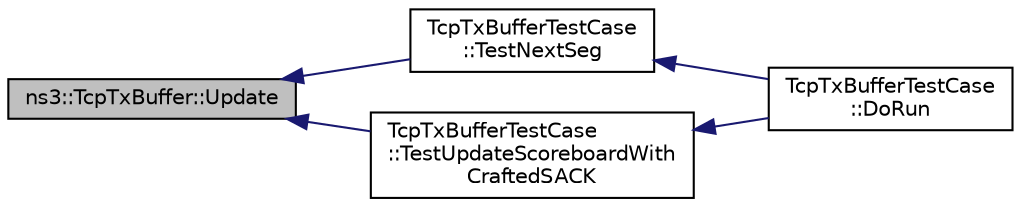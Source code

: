 digraph "ns3::TcpTxBuffer::Update"
{
  edge [fontname="Helvetica",fontsize="10",labelfontname="Helvetica",labelfontsize="10"];
  node [fontname="Helvetica",fontsize="10",shape=record];
  rankdir="LR";
  Node1 [label="ns3::TcpTxBuffer::Update",height=0.2,width=0.4,color="black", fillcolor="grey75", style="filled", fontcolor="black"];
  Node1 -> Node2 [dir="back",color="midnightblue",fontsize="10",style="solid"];
  Node2 [label="TcpTxBufferTestCase\l::TestNextSeg",height=0.2,width=0.4,color="black", fillcolor="white", style="filled",URL="$da/d2e/classTcpTxBufferTestCase.html#a87a6f679a0da25966b57cd415b03a268",tooltip="Test the generation of the \"next\" block. "];
  Node2 -> Node3 [dir="back",color="midnightblue",fontsize="10",style="solid"];
  Node3 [label="TcpTxBufferTestCase\l::DoRun",height=0.2,width=0.4,color="black", fillcolor="white", style="filled",URL="$da/d2e/classTcpTxBufferTestCase.html#a004312af9ed95478a651632f8e5a7181",tooltip="Implementation to actually run this TestCase. "];
  Node1 -> Node4 [dir="back",color="midnightblue",fontsize="10",style="solid"];
  Node4 [label="TcpTxBufferTestCase\l::TestUpdateScoreboardWith\lCraftedSACK",height=0.2,width=0.4,color="black", fillcolor="white", style="filled",URL="$da/d2e/classTcpTxBufferTestCase.html#ad18852b35db54711dd66d6738a9e5604",tooltip="Test the scoreboard with emulated SACK. "];
  Node4 -> Node3 [dir="back",color="midnightblue",fontsize="10",style="solid"];
}
